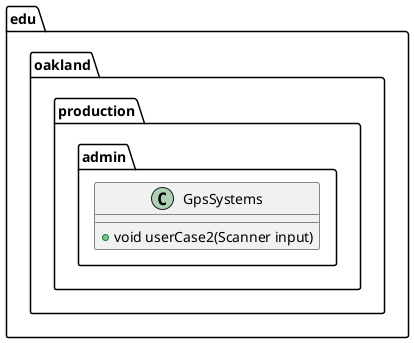 @startuml GpsSystem

package edu.oakland.production.admin {
    class GpsSystems {
        + void userCase2(Scanner input)
    }
}

@enduml